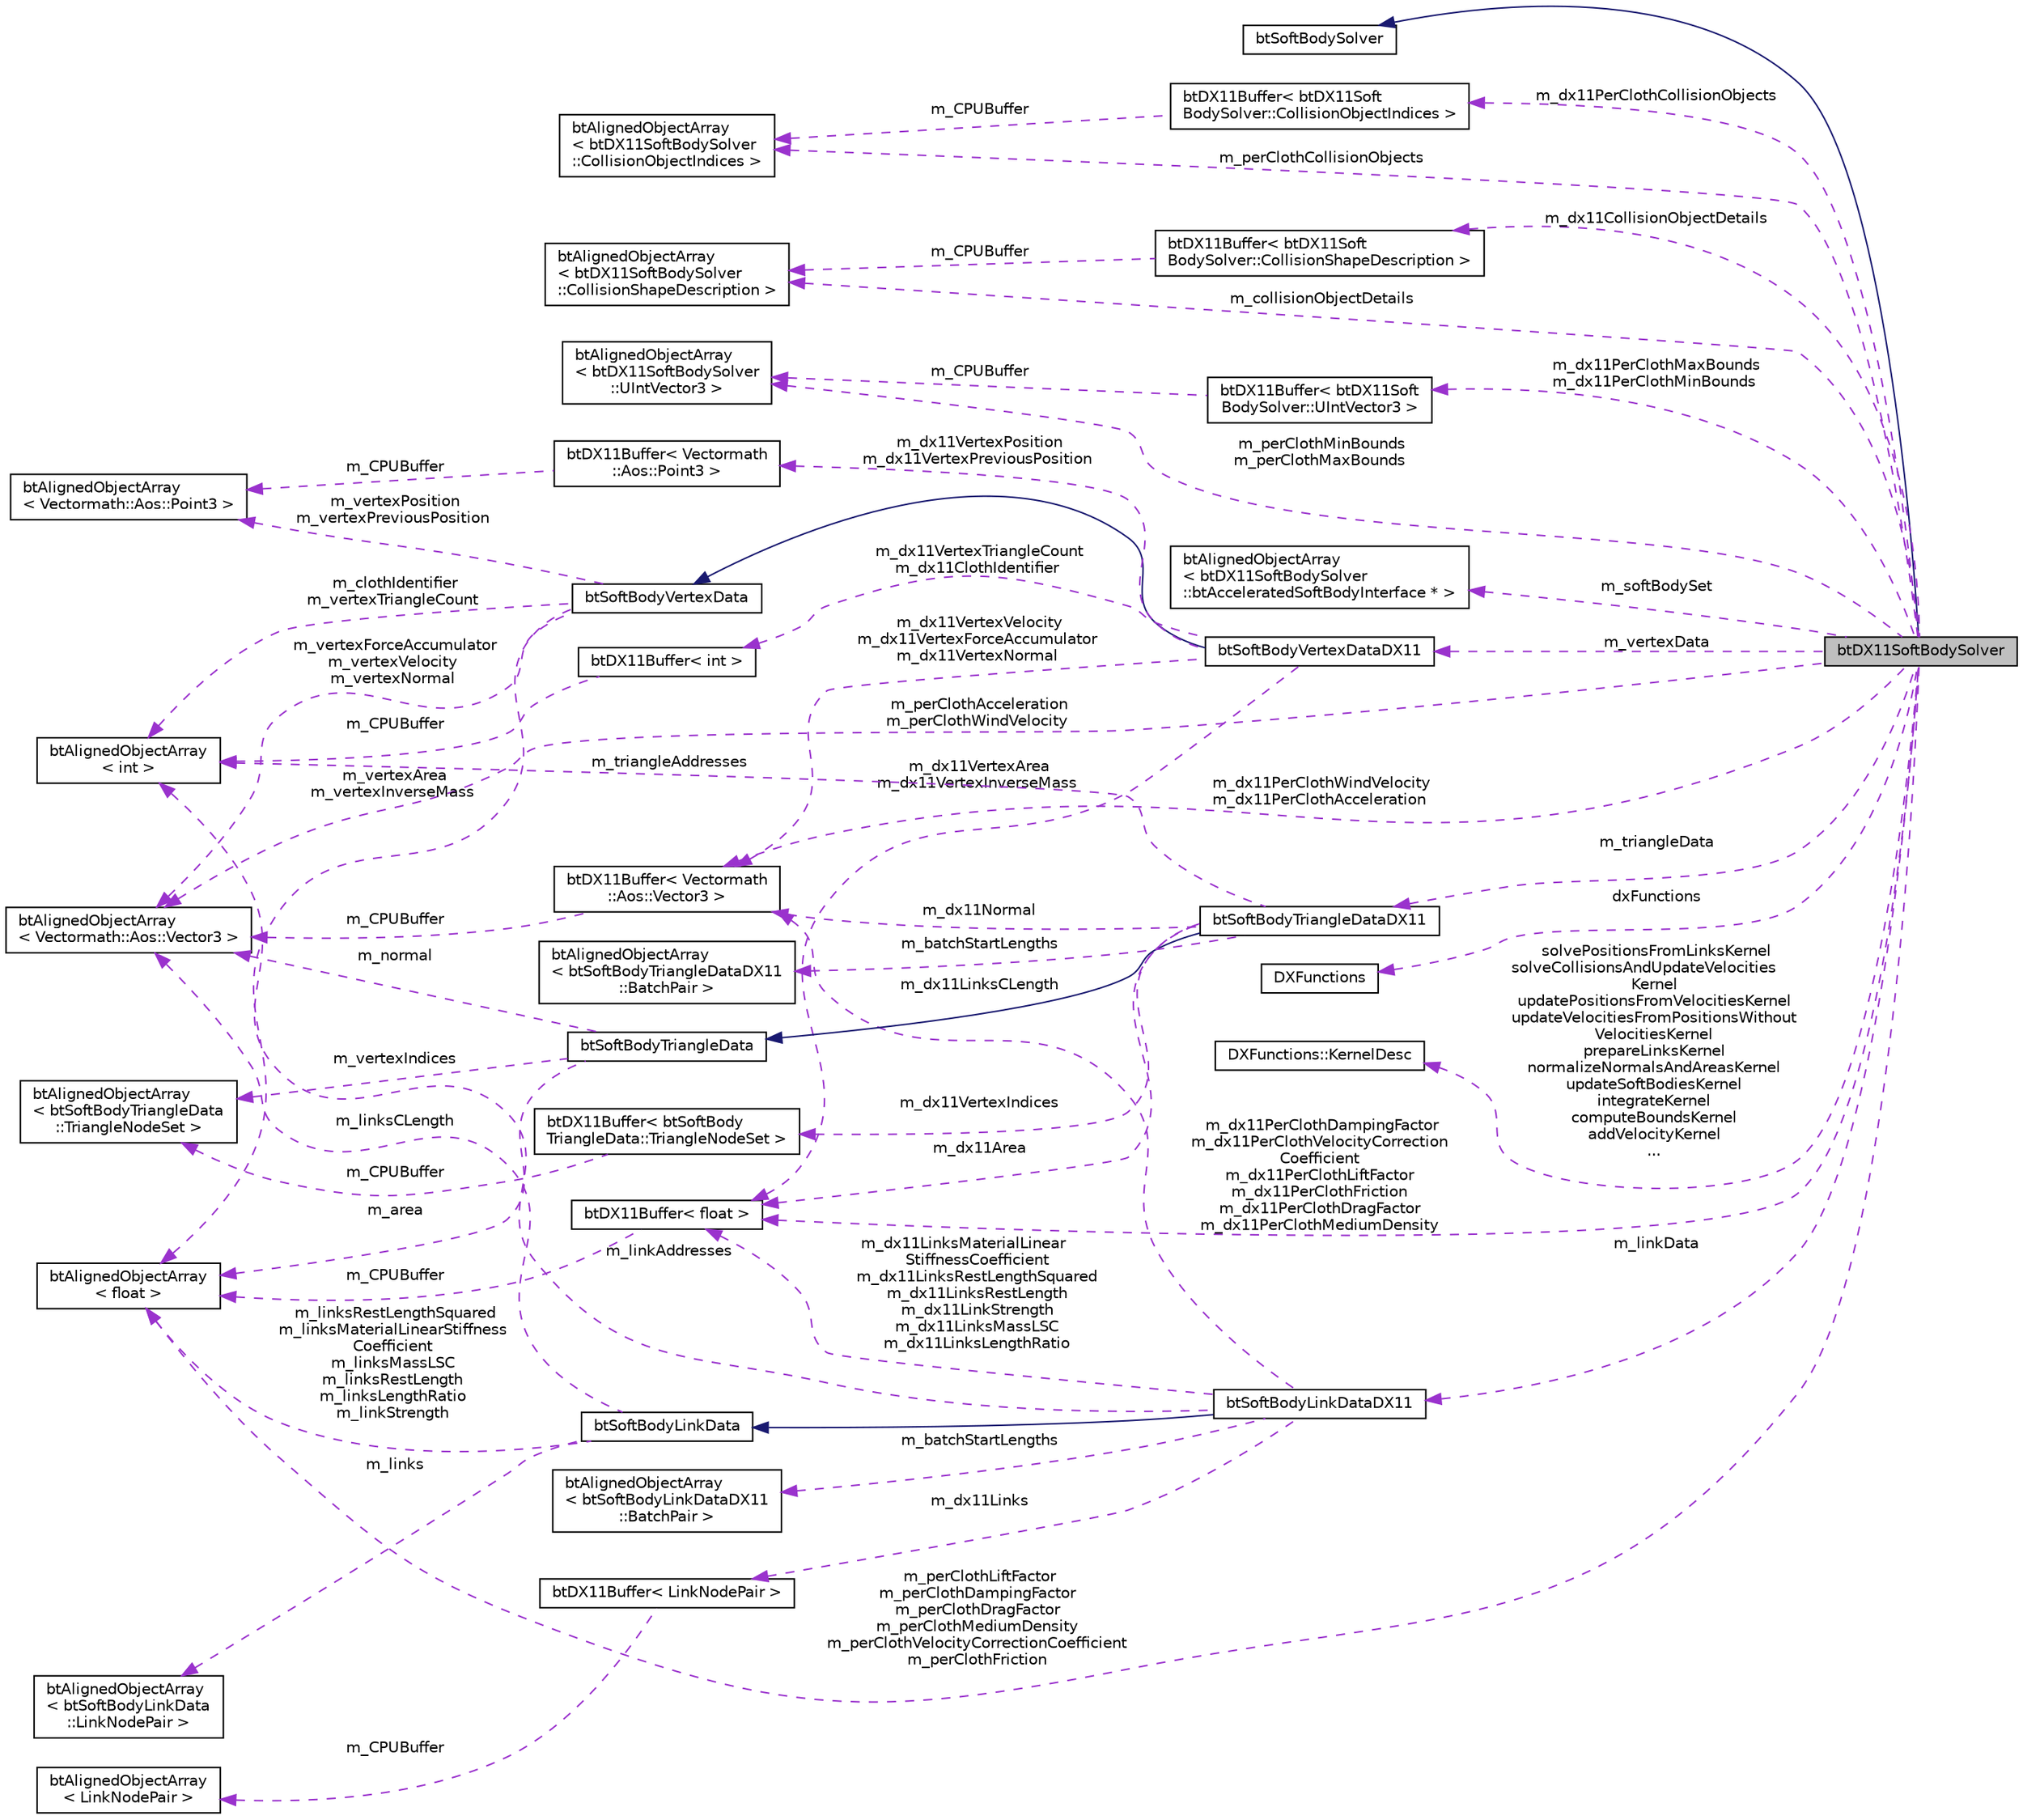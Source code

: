 digraph "btDX11SoftBodySolver"
{
  edge [fontname="Helvetica",fontsize="10",labelfontname="Helvetica",labelfontsize="10"];
  node [fontname="Helvetica",fontsize="10",shape=record];
  rankdir="LR";
  Node1 [label="btDX11SoftBodySolver",height=0.2,width=0.4,color="black", fillcolor="grey75", style="filled", fontcolor="black"];
  Node2 -> Node1 [dir="back",color="midnightblue",fontsize="10",style="solid",fontname="Helvetica"];
  Node2 [label="btSoftBodySolver",height=0.2,width=0.4,color="black", fillcolor="white", style="filled",URL="$classbt_soft_body_solver.html"];
  Node3 -> Node1 [dir="back",color="darkorchid3",fontsize="10",style="dashed",label=" m_dx11PerClothCollisionObjects" ,fontname="Helvetica"];
  Node3 [label="btDX11Buffer\< btDX11Soft\lBodySolver::CollisionObjectIndices \>",height=0.2,width=0.4,color="black", fillcolor="white", style="filled",URL="$classbt_d_x11_buffer.html"];
  Node4 -> Node3 [dir="back",color="darkorchid3",fontsize="10",style="dashed",label=" m_CPUBuffer" ,fontname="Helvetica"];
  Node4 [label="btAlignedObjectArray\l\< btDX11SoftBodySolver\l::CollisionObjectIndices \>",height=0.2,width=0.4,color="black", fillcolor="white", style="filled",URL="$classbt_aligned_object_array.html"];
  Node4 -> Node1 [dir="back",color="darkorchid3",fontsize="10",style="dashed",label=" m_perClothCollisionObjects" ,fontname="Helvetica"];
  Node5 -> Node1 [dir="back",color="darkorchid3",fontsize="10",style="dashed",label=" m_dx11PerClothWindVelocity\nm_dx11PerClothAcceleration" ,fontname="Helvetica"];
  Node5 [label="btDX11Buffer\< Vectormath\l::Aos::Vector3 \>",height=0.2,width=0.4,color="black", fillcolor="white", style="filled",URL="$classbt_d_x11_buffer.html"];
  Node6 -> Node5 [dir="back",color="darkorchid3",fontsize="10",style="dashed",label=" m_CPUBuffer" ,fontname="Helvetica"];
  Node6 [label="btAlignedObjectArray\l\< Vectormath::Aos::Vector3 \>",height=0.2,width=0.4,color="black", fillcolor="white", style="filled",URL="$classbt_aligned_object_array.html"];
  Node6 -> Node1 [dir="back",color="darkorchid3",fontsize="10",style="dashed",label=" m_perClothAcceleration\nm_perClothWindVelocity" ,fontname="Helvetica"];
  Node7 -> Node1 [dir="back",color="darkorchid3",fontsize="10",style="dashed",label=" m_dx11PerClothDampingFactor\nm_dx11PerClothVelocityCorrection\lCoefficient\nm_dx11PerClothLiftFactor\nm_dx11PerClothFriction\nm_dx11PerClothDragFactor\nm_dx11PerClothMediumDensity" ,fontname="Helvetica"];
  Node7 [label="btDX11Buffer\< float \>",height=0.2,width=0.4,color="black", fillcolor="white", style="filled",URL="$classbt_d_x11_buffer.html"];
  Node8 -> Node7 [dir="back",color="darkorchid3",fontsize="10",style="dashed",label=" m_CPUBuffer" ,fontname="Helvetica"];
  Node8 [label="btAlignedObjectArray\l\< float \>",height=0.2,width=0.4,color="black", fillcolor="white", style="filled",URL="$classbt_aligned_object_array.html"];
  Node9 -> Node1 [dir="back",color="darkorchid3",fontsize="10",style="dashed",label=" m_softBodySet" ,fontname="Helvetica"];
  Node9 [label="btAlignedObjectArray\l\< btDX11SoftBodySolver\l::btAcceleratedSoftBodyInterface * \>",height=0.2,width=0.4,color="black", fillcolor="white", style="filled",URL="$classbt_aligned_object_array.html"];
  Node10 -> Node1 [dir="back",color="darkorchid3",fontsize="10",style="dashed",label=" m_collisionObjectDetails" ,fontname="Helvetica"];
  Node10 [label="btAlignedObjectArray\l\< btDX11SoftBodySolver\l::CollisionShapeDescription \>",height=0.2,width=0.4,color="black", fillcolor="white", style="filled",URL="$classbt_aligned_object_array.html"];
  Node11 -> Node1 [dir="back",color="darkorchid3",fontsize="10",style="dashed",label=" m_dx11PerClothMaxBounds\nm_dx11PerClothMinBounds" ,fontname="Helvetica"];
  Node11 [label="btDX11Buffer\< btDX11Soft\lBodySolver::UIntVector3 \>",height=0.2,width=0.4,color="black", fillcolor="white", style="filled",URL="$classbt_d_x11_buffer.html"];
  Node12 -> Node11 [dir="back",color="darkorchid3",fontsize="10",style="dashed",label=" m_CPUBuffer" ,fontname="Helvetica"];
  Node12 [label="btAlignedObjectArray\l\< btDX11SoftBodySolver\l::UIntVector3 \>",height=0.2,width=0.4,color="black", fillcolor="white", style="filled",URL="$classbt_aligned_object_array.html"];
  Node13 -> Node1 [dir="back",color="darkorchid3",fontsize="10",style="dashed",label=" m_vertexData" ,fontname="Helvetica"];
  Node13 [label="btSoftBodyVertexDataDX11",height=0.2,width=0.4,color="black", fillcolor="white", style="filled",URL="$classbt_soft_body_vertex_data_d_x11.html"];
  Node14 -> Node13 [dir="back",color="midnightblue",fontsize="10",style="solid",fontname="Helvetica"];
  Node14 [label="btSoftBodyVertexData",height=0.2,width=0.4,color="black", fillcolor="white", style="filled",URL="$classbt_soft_body_vertex_data.html"];
  Node6 -> Node14 [dir="back",color="darkorchid3",fontsize="10",style="dashed",label=" m_vertexForceAccumulator\nm_vertexVelocity\nm_vertexNormal" ,fontname="Helvetica"];
  Node8 -> Node14 [dir="back",color="darkorchid3",fontsize="10",style="dashed",label=" m_vertexArea\nm_vertexInverseMass" ,fontname="Helvetica"];
  Node15 -> Node14 [dir="back",color="darkorchid3",fontsize="10",style="dashed",label=" m_clothIdentifier\nm_vertexTriangleCount" ,fontname="Helvetica"];
  Node15 [label="btAlignedObjectArray\l\< int \>",height=0.2,width=0.4,color="black", fillcolor="white", style="filled",URL="$classbt_aligned_object_array.html"];
  Node16 -> Node14 [dir="back",color="darkorchid3",fontsize="10",style="dashed",label=" m_vertexPosition\nm_vertexPreviousPosition" ,fontname="Helvetica"];
  Node16 [label="btAlignedObjectArray\l\< Vectormath::Aos::Point3 \>",height=0.2,width=0.4,color="black", fillcolor="white", style="filled",URL="$classbt_aligned_object_array.html"];
  Node5 -> Node13 [dir="back",color="darkorchid3",fontsize="10",style="dashed",label=" m_dx11VertexVelocity\nm_dx11VertexForceAccumulator\nm_dx11VertexNormal" ,fontname="Helvetica"];
  Node7 -> Node13 [dir="back",color="darkorchid3",fontsize="10",style="dashed",label=" m_dx11VertexArea\nm_dx11VertexInverseMass" ,fontname="Helvetica"];
  Node17 -> Node13 [dir="back",color="darkorchid3",fontsize="10",style="dashed",label=" m_dx11VertexTriangleCount\nm_dx11ClothIdentifier" ,fontname="Helvetica"];
  Node17 [label="btDX11Buffer\< int \>",height=0.2,width=0.4,color="black", fillcolor="white", style="filled",URL="$classbt_d_x11_buffer.html"];
  Node15 -> Node17 [dir="back",color="darkorchid3",fontsize="10",style="dashed",label=" m_CPUBuffer" ,fontname="Helvetica"];
  Node18 -> Node13 [dir="back",color="darkorchid3",fontsize="10",style="dashed",label=" m_dx11VertexPosition\nm_dx11VertexPreviousPosition" ,fontname="Helvetica"];
  Node18 [label="btDX11Buffer\< Vectormath\l::Aos::Point3 \>",height=0.2,width=0.4,color="black", fillcolor="white", style="filled",URL="$classbt_d_x11_buffer.html"];
  Node16 -> Node18 [dir="back",color="darkorchid3",fontsize="10",style="dashed",label=" m_CPUBuffer" ,fontname="Helvetica"];
  Node19 -> Node1 [dir="back",color="darkorchid3",fontsize="10",style="dashed",label=" dxFunctions" ,fontname="Helvetica"];
  Node19 [label="DXFunctions",height=0.2,width=0.4,color="black", fillcolor="white", style="filled",URL="$class_d_x_functions.html"];
  Node8 -> Node1 [dir="back",color="darkorchid3",fontsize="10",style="dashed",label=" m_perClothLiftFactor\nm_perClothDampingFactor\nm_perClothDragFactor\nm_perClothMediumDensity\nm_perClothVelocityCorrectionCoefficient\nm_perClothFriction" ,fontname="Helvetica"];
  Node20 -> Node1 [dir="back",color="darkorchid3",fontsize="10",style="dashed",label=" solvePositionsFromLinksKernel\nsolveCollisionsAndUpdateVelocities\lKernel\nupdatePositionsFromVelocitiesKernel\nupdateVelocitiesFromPositionsWithout\lVelocitiesKernel\nprepareLinksKernel\nnormalizeNormalsAndAreasKernel\nupdateSoftBodiesKernel\nintegrateKernel\ncomputeBoundsKernel\naddVelocityKernel\n..." ,fontname="Helvetica"];
  Node20 [label="DXFunctions::KernelDesc",height=0.2,width=0.4,color="black", fillcolor="white", style="filled",URL="$class_d_x_functions_1_1_kernel_desc.html"];
  Node12 -> Node1 [dir="back",color="darkorchid3",fontsize="10",style="dashed",label=" m_perClothMinBounds\nm_perClothMaxBounds" ,fontname="Helvetica"];
  Node21 -> Node1 [dir="back",color="darkorchid3",fontsize="10",style="dashed",label=" m_triangleData" ,fontname="Helvetica"];
  Node21 [label="btSoftBodyTriangleDataDX11",height=0.2,width=0.4,color="black", fillcolor="white", style="filled",URL="$classbt_soft_body_triangle_data_d_x11.html"];
  Node22 -> Node21 [dir="back",color="midnightblue",fontsize="10",style="solid",fontname="Helvetica"];
  Node22 [label="btSoftBodyTriangleData",height=0.2,width=0.4,color="black", fillcolor="white", style="filled",URL="$classbt_soft_body_triangle_data.html"];
  Node6 -> Node22 [dir="back",color="darkorchid3",fontsize="10",style="dashed",label=" m_normal" ,fontname="Helvetica"];
  Node23 -> Node22 [dir="back",color="darkorchid3",fontsize="10",style="dashed",label=" m_vertexIndices" ,fontname="Helvetica"];
  Node23 [label="btAlignedObjectArray\l\< btSoftBodyTriangleData\l::TriangleNodeSet \>",height=0.2,width=0.4,color="black", fillcolor="white", style="filled",URL="$classbt_aligned_object_array.html"];
  Node8 -> Node22 [dir="back",color="darkorchid3",fontsize="10",style="dashed",label=" m_area" ,fontname="Helvetica"];
  Node5 -> Node21 [dir="back",color="darkorchid3",fontsize="10",style="dashed",label=" m_dx11Normal" ,fontname="Helvetica"];
  Node7 -> Node21 [dir="back",color="darkorchid3",fontsize="10",style="dashed",label=" m_dx11Area" ,fontname="Helvetica"];
  Node15 -> Node21 [dir="back",color="darkorchid3",fontsize="10",style="dashed",label=" m_triangleAddresses" ,fontname="Helvetica"];
  Node24 -> Node21 [dir="back",color="darkorchid3",fontsize="10",style="dashed",label=" m_batchStartLengths" ,fontname="Helvetica"];
  Node24 [label="btAlignedObjectArray\l\< btSoftBodyTriangleDataDX11\l::BatchPair \>",height=0.2,width=0.4,color="black", fillcolor="white", style="filled",URL="$classbt_aligned_object_array.html"];
  Node25 -> Node21 [dir="back",color="darkorchid3",fontsize="10",style="dashed",label=" m_dx11VertexIndices" ,fontname="Helvetica"];
  Node25 [label="btDX11Buffer\< btSoftBody\lTriangleData::TriangleNodeSet \>",height=0.2,width=0.4,color="black", fillcolor="white", style="filled",URL="$classbt_d_x11_buffer.html"];
  Node23 -> Node25 [dir="back",color="darkorchid3",fontsize="10",style="dashed",label=" m_CPUBuffer" ,fontname="Helvetica"];
  Node26 -> Node1 [dir="back",color="darkorchid3",fontsize="10",style="dashed",label=" m_dx11CollisionObjectDetails" ,fontname="Helvetica"];
  Node26 [label="btDX11Buffer\< btDX11Soft\lBodySolver::CollisionShapeDescription \>",height=0.2,width=0.4,color="black", fillcolor="white", style="filled",URL="$classbt_d_x11_buffer.html"];
  Node10 -> Node26 [dir="back",color="darkorchid3",fontsize="10",style="dashed",label=" m_CPUBuffer" ,fontname="Helvetica"];
  Node27 -> Node1 [dir="back",color="darkorchid3",fontsize="10",style="dashed",label=" m_linkData" ,fontname="Helvetica"];
  Node27 [label="btSoftBodyLinkDataDX11",height=0.2,width=0.4,color="black", fillcolor="white", style="filled",URL="$classbt_soft_body_link_data_d_x11.html"];
  Node28 -> Node27 [dir="back",color="midnightblue",fontsize="10",style="solid",fontname="Helvetica"];
  Node28 [label="btSoftBodyLinkData",height=0.2,width=0.4,color="black", fillcolor="white", style="filled",URL="$classbt_soft_body_link_data.html"];
  Node6 -> Node28 [dir="back",color="darkorchid3",fontsize="10",style="dashed",label=" m_linksCLength" ,fontname="Helvetica"];
  Node8 -> Node28 [dir="back",color="darkorchid3",fontsize="10",style="dashed",label=" m_linksRestLengthSquared\nm_linksMaterialLinearStiffness\lCoefficient\nm_linksMassLSC\nm_linksRestLength\nm_linksLengthRatio\nm_linkStrength" ,fontname="Helvetica"];
  Node29 -> Node28 [dir="back",color="darkorchid3",fontsize="10",style="dashed",label=" m_links" ,fontname="Helvetica"];
  Node29 [label="btAlignedObjectArray\l\< btSoftBodyLinkData\l::LinkNodePair \>",height=0.2,width=0.4,color="black", fillcolor="white", style="filled",URL="$classbt_aligned_object_array.html"];
  Node5 -> Node27 [dir="back",color="darkorchid3",fontsize="10",style="dashed",label=" m_dx11LinksCLength" ,fontname="Helvetica"];
  Node7 -> Node27 [dir="back",color="darkorchid3",fontsize="10",style="dashed",label=" m_dx11LinksMaterialLinear\lStiffnessCoefficient\nm_dx11LinksRestLengthSquared\nm_dx11LinksRestLength\nm_dx11LinkStrength\nm_dx11LinksMassLSC\nm_dx11LinksLengthRatio" ,fontname="Helvetica"];
  Node30 -> Node27 [dir="back",color="darkorchid3",fontsize="10",style="dashed",label=" m_dx11Links" ,fontname="Helvetica"];
  Node30 [label="btDX11Buffer\< LinkNodePair \>",height=0.2,width=0.4,color="black", fillcolor="white", style="filled",URL="$classbt_d_x11_buffer.html"];
  Node31 -> Node30 [dir="back",color="darkorchid3",fontsize="10",style="dashed",label=" m_CPUBuffer" ,fontname="Helvetica"];
  Node31 [label="btAlignedObjectArray\l\< LinkNodePair \>",height=0.2,width=0.4,color="black", fillcolor="white", style="filled",URL="$classbt_aligned_object_array.html"];
  Node32 -> Node27 [dir="back",color="darkorchid3",fontsize="10",style="dashed",label=" m_batchStartLengths" ,fontname="Helvetica"];
  Node32 [label="btAlignedObjectArray\l\< btSoftBodyLinkDataDX11\l::BatchPair \>",height=0.2,width=0.4,color="black", fillcolor="white", style="filled",URL="$classbt_aligned_object_array.html"];
  Node15 -> Node27 [dir="back",color="darkorchid3",fontsize="10",style="dashed",label=" m_linkAddresses" ,fontname="Helvetica"];
}
